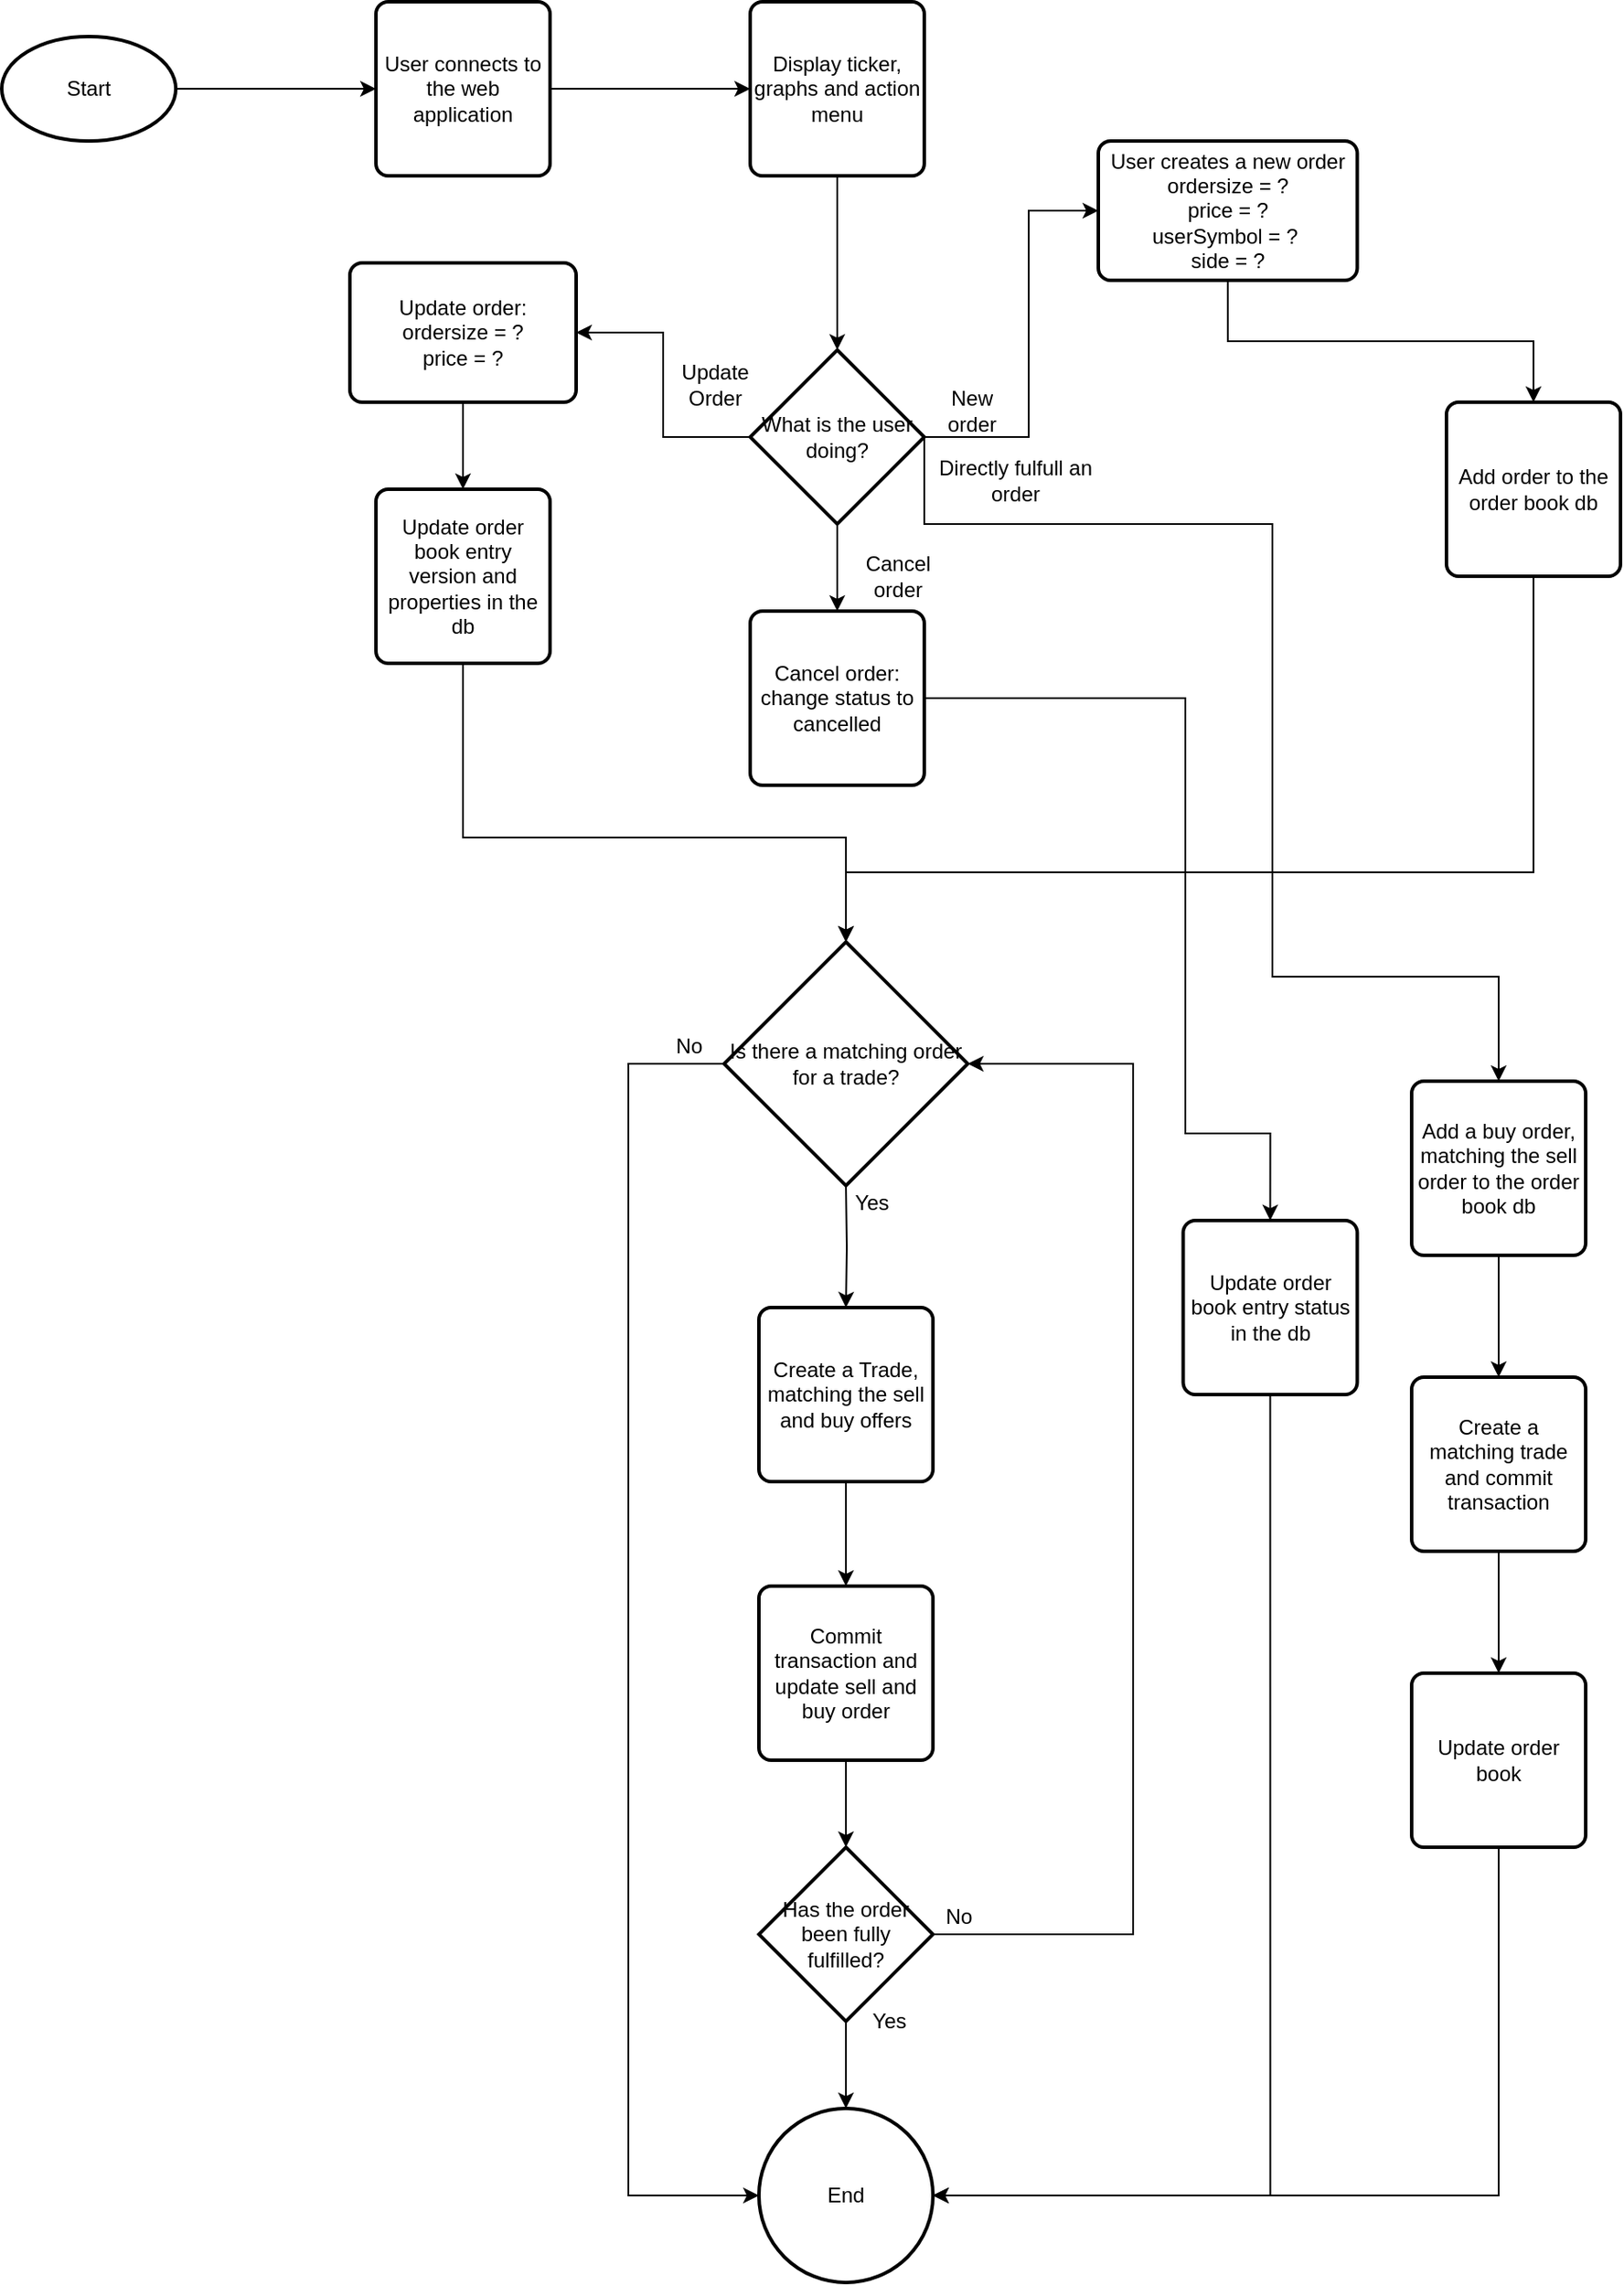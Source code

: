 <mxfile version="13.6.3" type="github" pages="2">
  <diagram name="Class Diagram" id="c9db0220-8083-56f3-ca83-edcdcd058819">
    <mxGraphModel dx="1662" dy="762" grid="1" gridSize="10" guides="1" tooltips="1" connect="1" arrows="1" fold="1" page="1" pageScale="1.5" pageWidth="826" pageHeight="1169" background="#ffffff" math="0" shadow="0">
      <root>
        <mxCell id="0" style=";html=1;" />
        <mxCell id="1" style=";html=1;" parent="0" />
        <mxCell id="uAlCHjeDoENO9t3hPxoc-18" style="edgeStyle=orthogonalEdgeStyle;rounded=0;orthogonalLoop=1;jettySize=auto;html=1;exitX=1;exitY=0.5;exitDx=0;exitDy=0;exitPerimeter=0;entryX=0;entryY=0.5;entryDx=0;entryDy=0;" edge="1" parent="1" source="UFFbLQDAGfpdhHwSyLC5-91" target="uAlCHjeDoENO9t3hPxoc-12">
          <mxGeometry relative="1" as="geometry" />
        </mxCell>
        <mxCell id="UFFbLQDAGfpdhHwSyLC5-91" value="Start" style="strokeWidth=2;html=1;shape=mxgraph.flowchart.start_1;whiteSpace=wrap;" parent="1" vertex="1">
          <mxGeometry x="130" y="90" width="100" height="60" as="geometry" />
        </mxCell>
        <mxCell id="UFFbLQDAGfpdhHwSyLC5-118" style="edgeStyle=orthogonalEdgeStyle;rounded=0;orthogonalLoop=1;jettySize=auto;html=1;exitX=0.5;exitY=1;exitDx=0;exitDy=0;entryX=0.5;entryY=0;entryDx=0;entryDy=0;" parent="1" source="UFFbLQDAGfpdhHwSyLC5-92" target="UFFbLQDAGfpdhHwSyLC5-98" edge="1">
          <mxGeometry relative="1" as="geometry" />
        </mxCell>
        <mxCell id="UFFbLQDAGfpdhHwSyLC5-92" value="User creates a new order&lt;br&gt;ordersize = ?&lt;br&gt;price = ?&lt;br&gt;userSymbol = ?&amp;nbsp;&lt;br&gt;side = ?" style="rounded=1;whiteSpace=wrap;html=1;absoluteArcSize=1;arcSize=14;strokeWidth=2;" parent="1" vertex="1">
          <mxGeometry x="760" y="150" width="148.75" height="80" as="geometry" />
        </mxCell>
        <mxCell id="UFFbLQDAGfpdhHwSyLC5-115" style="edgeStyle=orthogonalEdgeStyle;rounded=0;orthogonalLoop=1;jettySize=auto;html=1;exitX=0.5;exitY=1;exitDx=0;exitDy=0;entryX=0.5;entryY=0;entryDx=0;entryDy=0;entryPerimeter=0;" parent="1" source="UFFbLQDAGfpdhHwSyLC5-98" target="UFFbLQDAGfpdhHwSyLC5-126" edge="1">
          <mxGeometry relative="1" as="geometry">
            <mxPoint x="615" y="500" as="targetPoint" />
            <Array as="points">
              <mxPoint x="1010" y="570" />
              <mxPoint x="615" y="570" />
            </Array>
          </mxGeometry>
        </mxCell>
        <mxCell id="UFFbLQDAGfpdhHwSyLC5-98" value="Add order to the order book db" style="rounded=1;whiteSpace=wrap;html=1;absoluteArcSize=1;arcSize=14;strokeWidth=2;" parent="1" vertex="1">
          <mxGeometry x="960" y="300" width="100" height="100" as="geometry" />
        </mxCell>
        <mxCell id="UFFbLQDAGfpdhHwSyLC5-109" style="edgeStyle=orthogonalEdgeStyle;rounded=0;orthogonalLoop=1;jettySize=auto;html=1;exitX=0.5;exitY=1;exitDx=0;exitDy=0;entryX=0.5;entryY=0;entryDx=0;entryDy=0;" parent="1" source="UFFbLQDAGfpdhHwSyLC5-105" target="UFFbLQDAGfpdhHwSyLC5-108" edge="1">
          <mxGeometry relative="1" as="geometry" />
        </mxCell>
        <mxCell id="UFFbLQDAGfpdhHwSyLC5-105" value="Create a Trade, matching the sell and buy offers" style="rounded=1;whiteSpace=wrap;html=1;absoluteArcSize=1;arcSize=14;strokeWidth=2;" parent="1" vertex="1">
          <mxGeometry x="565" y="820" width="100" height="100" as="geometry" />
        </mxCell>
        <mxCell id="UFFbLQDAGfpdhHwSyLC5-131" style="edgeStyle=orthogonalEdgeStyle;rounded=0;orthogonalLoop=1;jettySize=auto;html=1;exitX=0.5;exitY=1;exitDx=0;exitDy=0;entryX=0.5;entryY=0;entryDx=0;entryDy=0;entryPerimeter=0;" parent="1" source="UFFbLQDAGfpdhHwSyLC5-108" target="UFFbLQDAGfpdhHwSyLC5-130" edge="1">
          <mxGeometry relative="1" as="geometry" />
        </mxCell>
        <mxCell id="UFFbLQDAGfpdhHwSyLC5-108" value="Commit transaction and update sell and buy order" style="rounded=1;whiteSpace=wrap;html=1;absoluteArcSize=1;arcSize=14;strokeWidth=2;" parent="1" vertex="1">
          <mxGeometry x="565" y="980" width="100" height="100" as="geometry" />
        </mxCell>
        <mxCell id="UFFbLQDAGfpdhHwSyLC5-127" style="edgeStyle=orthogonalEdgeStyle;rounded=0;orthogonalLoop=1;jettySize=auto;html=1;exitX=0.5;exitY=1;exitDx=0;exitDy=0;exitPerimeter=0;entryX=0.5;entryY=0;entryDx=0;entryDy=0;" parent="1" target="UFFbLQDAGfpdhHwSyLC5-105" edge="1">
          <mxGeometry relative="1" as="geometry">
            <mxPoint x="615" y="750" as="sourcePoint" />
          </mxGeometry>
        </mxCell>
        <mxCell id="UFFbLQDAGfpdhHwSyLC5-140" style="edgeStyle=orthogonalEdgeStyle;rounded=0;orthogonalLoop=1;jettySize=auto;html=1;exitX=0;exitY=0.5;exitDx=0;exitDy=0;exitPerimeter=0;entryX=0;entryY=0.5;entryDx=0;entryDy=0;entryPerimeter=0;" parent="1" target="UFFbLQDAGfpdhHwSyLC5-137" edge="1">
          <mxGeometry relative="1" as="geometry">
            <Array as="points">
              <mxPoint x="490" y="680" />
              <mxPoint x="490" y="1330" />
            </Array>
            <mxPoint x="545" y="680" as="sourcePoint" />
          </mxGeometry>
        </mxCell>
        <mxCell id="UFFbLQDAGfpdhHwSyLC5-126" value="Is there a matching order for a trade?" style="strokeWidth=2;html=1;shape=mxgraph.flowchart.decision;whiteSpace=wrap;" parent="1" vertex="1">
          <mxGeometry x="545" y="610" width="140" height="140" as="geometry" />
        </mxCell>
        <mxCell id="UFFbLQDAGfpdhHwSyLC5-128" value="Yes" style="text;html=1;strokeColor=none;fillColor=none;align=center;verticalAlign=middle;whiteSpace=wrap;rounded=0;" parent="1" vertex="1">
          <mxGeometry x="610" y="750" width="40" height="20" as="geometry" />
        </mxCell>
        <mxCell id="UFFbLQDAGfpdhHwSyLC5-132" style="edgeStyle=orthogonalEdgeStyle;rounded=0;orthogonalLoop=1;jettySize=auto;html=1;exitX=1;exitY=0.5;exitDx=0;exitDy=0;exitPerimeter=0;entryX=1;entryY=0.5;entryDx=0;entryDy=0;entryPerimeter=0;" parent="1" source="UFFbLQDAGfpdhHwSyLC5-130" edge="1">
          <mxGeometry relative="1" as="geometry">
            <Array as="points">
              <mxPoint x="780" y="1180" />
              <mxPoint x="780" y="680" />
            </Array>
            <mxPoint x="685" y="680" as="targetPoint" />
          </mxGeometry>
        </mxCell>
        <mxCell id="UFFbLQDAGfpdhHwSyLC5-138" style="edgeStyle=orthogonalEdgeStyle;rounded=0;orthogonalLoop=1;jettySize=auto;html=1;exitX=0.5;exitY=1;exitDx=0;exitDy=0;exitPerimeter=0;entryX=0.5;entryY=0;entryDx=0;entryDy=0;entryPerimeter=0;" parent="1" source="UFFbLQDAGfpdhHwSyLC5-130" target="UFFbLQDAGfpdhHwSyLC5-137" edge="1">
          <mxGeometry relative="1" as="geometry" />
        </mxCell>
        <mxCell id="UFFbLQDAGfpdhHwSyLC5-130" value="Has the order been fully fulfilled?" style="strokeWidth=2;html=1;shape=mxgraph.flowchart.decision;whiteSpace=wrap;" parent="1" vertex="1">
          <mxGeometry x="565" y="1130" width="100" height="100" as="geometry" />
        </mxCell>
        <mxCell id="UFFbLQDAGfpdhHwSyLC5-133" value="No" style="text;html=1;strokeColor=none;fillColor=none;align=center;verticalAlign=middle;whiteSpace=wrap;rounded=0;" parent="1" vertex="1">
          <mxGeometry x="660" y="1160" width="40" height="20" as="geometry" />
        </mxCell>
        <mxCell id="UFFbLQDAGfpdhHwSyLC5-135" value="No" style="text;html=1;strokeColor=none;fillColor=none;align=center;verticalAlign=middle;whiteSpace=wrap;rounded=0;" parent="1" vertex="1">
          <mxGeometry x="505" y="660" width="40" height="20" as="geometry" />
        </mxCell>
        <mxCell id="UFFbLQDAGfpdhHwSyLC5-137" value="End" style="strokeWidth=2;html=1;shape=mxgraph.flowchart.start_2;whiteSpace=wrap;" parent="1" vertex="1">
          <mxGeometry x="565" y="1280" width="100" height="100" as="geometry" />
        </mxCell>
        <mxCell id="UFFbLQDAGfpdhHwSyLC5-139" value="Yes" style="text;html=1;strokeColor=none;fillColor=none;align=center;verticalAlign=middle;whiteSpace=wrap;rounded=0;" parent="1" vertex="1">
          <mxGeometry x="620" y="1220" width="40" height="20" as="geometry" />
        </mxCell>
        <mxCell id="uAlCHjeDoENO9t3hPxoc-7" style="edgeStyle=orthogonalEdgeStyle;rounded=0;orthogonalLoop=1;jettySize=auto;html=1;exitX=0.5;exitY=1;exitDx=0;exitDy=0;entryX=0.5;entryY=0;entryDx=0;entryDy=0;" edge="1" parent="1" source="UFFbLQDAGfpdhHwSyLC5-141" target="UFFbLQDAGfpdhHwSyLC5-146">
          <mxGeometry relative="1" as="geometry" />
        </mxCell>
        <mxCell id="UFFbLQDAGfpdhHwSyLC5-141" value="Update order:&lt;br&gt;ordersize = ?&lt;br&gt;price = ?" style="rounded=1;whiteSpace=wrap;html=1;absoluteArcSize=1;arcSize=14;strokeWidth=2;" parent="1" vertex="1">
          <mxGeometry x="330" y="220" width="130" height="80" as="geometry" />
        </mxCell>
        <mxCell id="UFFbLQDAGfpdhHwSyLC5-144" style="edgeStyle=orthogonalEdgeStyle;rounded=0;orthogonalLoop=1;jettySize=auto;html=1;exitX=0;exitY=0.5;exitDx=0;exitDy=0;exitPerimeter=0;entryX=1;entryY=0.5;entryDx=0;entryDy=0;" parent="1" source="UFFbLQDAGfpdhHwSyLC5-142" target="UFFbLQDAGfpdhHwSyLC5-141" edge="1">
          <mxGeometry relative="1" as="geometry" />
        </mxCell>
        <mxCell id="UFFbLQDAGfpdhHwSyLC5-145" style="edgeStyle=orthogonalEdgeStyle;rounded=0;orthogonalLoop=1;jettySize=auto;html=1;exitX=1;exitY=0.5;exitDx=0;exitDy=0;exitPerimeter=0;entryX=0;entryY=0.5;entryDx=0;entryDy=0;" parent="1" source="UFFbLQDAGfpdhHwSyLC5-142" target="UFFbLQDAGfpdhHwSyLC5-92" edge="1">
          <mxGeometry relative="1" as="geometry">
            <Array as="points">
              <mxPoint x="720" y="320" />
              <mxPoint x="720" y="190" />
            </Array>
          </mxGeometry>
        </mxCell>
        <mxCell id="uAlCHjeDoENO9t3hPxoc-3" style="edgeStyle=orthogonalEdgeStyle;rounded=0;orthogonalLoop=1;jettySize=auto;html=1;exitX=0.5;exitY=1;exitDx=0;exitDy=0;exitPerimeter=0;entryX=0.5;entryY=0;entryDx=0;entryDy=0;" edge="1" parent="1" source="UFFbLQDAGfpdhHwSyLC5-142" target="uAlCHjeDoENO9t3hPxoc-1">
          <mxGeometry relative="1" as="geometry" />
        </mxCell>
        <mxCell id="uAlCHjeDoENO9t3hPxoc-29" style="edgeStyle=orthogonalEdgeStyle;rounded=0;orthogonalLoop=1;jettySize=auto;html=1;exitX=1;exitY=0.5;exitDx=0;exitDy=0;exitPerimeter=0;entryX=0.5;entryY=0;entryDx=0;entryDy=0;" edge="1" parent="1" source="UFFbLQDAGfpdhHwSyLC5-142" target="uAlCHjeDoENO9t3hPxoc-27">
          <mxGeometry relative="1" as="geometry">
            <Array as="points">
              <mxPoint x="660" y="370" />
              <mxPoint x="860" y="370" />
              <mxPoint x="860" y="630" />
              <mxPoint x="990" y="630" />
            </Array>
          </mxGeometry>
        </mxCell>
        <mxCell id="UFFbLQDAGfpdhHwSyLC5-142" value="What is the user doing?" style="strokeWidth=2;html=1;shape=mxgraph.flowchart.decision;whiteSpace=wrap;" parent="1" vertex="1">
          <mxGeometry x="560" y="270" width="100" height="100" as="geometry" />
        </mxCell>
        <mxCell id="uAlCHjeDoENO9t3hPxoc-10" style="edgeStyle=orthogonalEdgeStyle;rounded=0;orthogonalLoop=1;jettySize=auto;html=1;exitX=0.5;exitY=1;exitDx=0;exitDy=0;entryX=0.5;entryY=0;entryDx=0;entryDy=0;entryPerimeter=0;" edge="1" parent="1" source="UFFbLQDAGfpdhHwSyLC5-146" target="UFFbLQDAGfpdhHwSyLC5-126">
          <mxGeometry relative="1" as="geometry">
            <Array as="points">
              <mxPoint x="395" y="550" />
              <mxPoint x="615" y="550" />
            </Array>
          </mxGeometry>
        </mxCell>
        <mxCell id="UFFbLQDAGfpdhHwSyLC5-146" value="Update order book entry version and properties in the db" style="rounded=1;whiteSpace=wrap;html=1;absoluteArcSize=1;arcSize=14;strokeWidth=2;" parent="1" vertex="1">
          <mxGeometry x="345" y="350" width="100" height="100" as="geometry" />
        </mxCell>
        <mxCell id="UFFbLQDAGfpdhHwSyLC5-154" value="Update Order" style="text;html=1;strokeColor=none;fillColor=none;align=center;verticalAlign=middle;whiteSpace=wrap;rounded=0;" parent="1" vertex="1">
          <mxGeometry x="520" y="280" width="40" height="20" as="geometry" />
        </mxCell>
        <mxCell id="UFFbLQDAGfpdhHwSyLC5-155" value="New order" style="text;html=1;strokeColor=none;fillColor=none;align=center;verticalAlign=middle;whiteSpace=wrap;rounded=0;" parent="1" vertex="1">
          <mxGeometry x="660" y="290" width="55" height="30" as="geometry" />
        </mxCell>
        <mxCell id="uAlCHjeDoENO9t3hPxoc-36" style="edgeStyle=orthogonalEdgeStyle;rounded=0;orthogonalLoop=1;jettySize=auto;html=1;exitX=1;exitY=0.5;exitDx=0;exitDy=0;entryX=0.5;entryY=0;entryDx=0;entryDy=0;" edge="1" parent="1" source="uAlCHjeDoENO9t3hPxoc-1" target="uAlCHjeDoENO9t3hPxoc-35">
          <mxGeometry relative="1" as="geometry">
            <Array as="points">
              <mxPoint x="810" y="470" />
              <mxPoint x="810" y="720" />
              <mxPoint x="859" y="720" />
            </Array>
          </mxGeometry>
        </mxCell>
        <mxCell id="uAlCHjeDoENO9t3hPxoc-1" value="Cancel order:&lt;br&gt;change status to cancelled" style="rounded=1;whiteSpace=wrap;html=1;absoluteArcSize=1;arcSize=14;strokeWidth=2;" vertex="1" parent="1">
          <mxGeometry x="560" y="420" width="100" height="100" as="geometry" />
        </mxCell>
        <mxCell id="uAlCHjeDoENO9t3hPxoc-8" value="Cancel order" style="text;html=1;strokeColor=none;fillColor=none;align=center;verticalAlign=middle;whiteSpace=wrap;rounded=0;" vertex="1" parent="1">
          <mxGeometry x="610" y="390" width="70" height="20" as="geometry" />
        </mxCell>
        <mxCell id="uAlCHjeDoENO9t3hPxoc-16" style="edgeStyle=orthogonalEdgeStyle;rounded=0;orthogonalLoop=1;jettySize=auto;html=1;exitX=1;exitY=0.5;exitDx=0;exitDy=0;entryX=0;entryY=0.5;entryDx=0;entryDy=0;" edge="1" parent="1" source="uAlCHjeDoENO9t3hPxoc-12" target="uAlCHjeDoENO9t3hPxoc-15">
          <mxGeometry relative="1" as="geometry" />
        </mxCell>
        <mxCell id="uAlCHjeDoENO9t3hPxoc-12" value="User connects to the web application" style="rounded=1;whiteSpace=wrap;html=1;absoluteArcSize=1;arcSize=14;strokeWidth=2;" vertex="1" parent="1">
          <mxGeometry x="345" y="70" width="100" height="100" as="geometry" />
        </mxCell>
        <mxCell id="uAlCHjeDoENO9t3hPxoc-17" style="edgeStyle=orthogonalEdgeStyle;rounded=0;orthogonalLoop=1;jettySize=auto;html=1;exitX=0.5;exitY=1;exitDx=0;exitDy=0;entryX=0.5;entryY=0;entryDx=0;entryDy=0;entryPerimeter=0;" edge="1" parent="1" source="uAlCHjeDoENO9t3hPxoc-15" target="UFFbLQDAGfpdhHwSyLC5-142">
          <mxGeometry relative="1" as="geometry" />
        </mxCell>
        <mxCell id="uAlCHjeDoENO9t3hPxoc-15" value="Display ticker, graphs and action menu" style="rounded=1;whiteSpace=wrap;html=1;absoluteArcSize=1;arcSize=14;strokeWidth=2;" vertex="1" parent="1">
          <mxGeometry x="560" y="70" width="100" height="100" as="geometry" />
        </mxCell>
        <mxCell id="uAlCHjeDoENO9t3hPxoc-22" value="Directly fulfull an order" style="text;html=1;strokeColor=none;fillColor=none;align=center;verticalAlign=middle;whiteSpace=wrap;rounded=0;" vertex="1" parent="1">
          <mxGeometry x="665" y="330" width="95" height="30" as="geometry" />
        </mxCell>
        <mxCell id="uAlCHjeDoENO9t3hPxoc-30" style="edgeStyle=orthogonalEdgeStyle;rounded=0;orthogonalLoop=1;jettySize=auto;html=1;exitX=0.5;exitY=1;exitDx=0;exitDy=0;entryX=0.5;entryY=0;entryDx=0;entryDy=0;" edge="1" parent="1" source="uAlCHjeDoENO9t3hPxoc-27" target="uAlCHjeDoENO9t3hPxoc-28">
          <mxGeometry relative="1" as="geometry" />
        </mxCell>
        <mxCell id="uAlCHjeDoENO9t3hPxoc-27" value="Add a buy order, matching the sell order to the order book db" style="rounded=1;whiteSpace=wrap;html=1;absoluteArcSize=1;arcSize=14;strokeWidth=2;" vertex="1" parent="1">
          <mxGeometry x="940" y="690" width="100" height="100" as="geometry" />
        </mxCell>
        <mxCell id="uAlCHjeDoENO9t3hPxoc-32" style="edgeStyle=orthogonalEdgeStyle;rounded=0;orthogonalLoop=1;jettySize=auto;html=1;exitX=0.5;exitY=1;exitDx=0;exitDy=0;entryX=0.5;entryY=0;entryDx=0;entryDy=0;" edge="1" parent="1" source="uAlCHjeDoENO9t3hPxoc-28" target="uAlCHjeDoENO9t3hPxoc-31">
          <mxGeometry relative="1" as="geometry" />
        </mxCell>
        <mxCell id="uAlCHjeDoENO9t3hPxoc-28" value="Create a matching trade and commit transaction" style="rounded=1;whiteSpace=wrap;html=1;absoluteArcSize=1;arcSize=14;strokeWidth=2;" vertex="1" parent="1">
          <mxGeometry x="940" y="860" width="100" height="100" as="geometry" />
        </mxCell>
        <mxCell id="uAlCHjeDoENO9t3hPxoc-33" style="edgeStyle=orthogonalEdgeStyle;rounded=0;orthogonalLoop=1;jettySize=auto;html=1;exitX=0.5;exitY=1;exitDx=0;exitDy=0;entryX=1;entryY=0.5;entryDx=0;entryDy=0;entryPerimeter=0;" edge="1" parent="1" source="uAlCHjeDoENO9t3hPxoc-31" target="UFFbLQDAGfpdhHwSyLC5-137">
          <mxGeometry relative="1" as="geometry" />
        </mxCell>
        <mxCell id="uAlCHjeDoENO9t3hPxoc-31" value="Update order book" style="rounded=1;whiteSpace=wrap;html=1;absoluteArcSize=1;arcSize=14;strokeWidth=2;" vertex="1" parent="1">
          <mxGeometry x="940" y="1030" width="100" height="100" as="geometry" />
        </mxCell>
        <mxCell id="uAlCHjeDoENO9t3hPxoc-37" style="edgeStyle=orthogonalEdgeStyle;rounded=0;orthogonalLoop=1;jettySize=auto;html=1;exitX=0.5;exitY=1;exitDx=0;exitDy=0;entryX=1;entryY=0.5;entryDx=0;entryDy=0;entryPerimeter=0;" edge="1" parent="1" source="uAlCHjeDoENO9t3hPxoc-35" target="UFFbLQDAGfpdhHwSyLC5-137">
          <mxGeometry relative="1" as="geometry" />
        </mxCell>
        <mxCell id="uAlCHjeDoENO9t3hPxoc-35" value="Update order book entry status in the db" style="rounded=1;whiteSpace=wrap;html=1;absoluteArcSize=1;arcSize=14;strokeWidth=2;" vertex="1" parent="1">
          <mxGeometry x="808.75" y="770" width="100" height="100" as="geometry" />
        </mxCell>
      </root>
    </mxGraphModel>
  </diagram>
  <diagram id="gcq4Zf2nm8_5AGsRYwLd" name="ERD">
    <mxGraphModel dx="1445" dy="620" grid="1" gridSize="10" guides="1" tooltips="1" connect="1" arrows="1" fold="1" page="1" pageScale="1" pageWidth="827" pageHeight="1169" math="0" shadow="0">
      <root>
        <mxCell id="vWnngpcXVB54nkzd4caZ-0" />
        <mxCell id="vWnngpcXVB54nkzd4caZ-1" parent="vWnngpcXVB54nkzd4caZ-0" />
        <mxCell id="vWnngpcXVB54nkzd4caZ-86" value="" style="edgeStyle=entityRelationEdgeStyle;fontSize=12;html=1;endArrow=ERoneToMany;entryX=0;entryY=0.5;entryDx=0;entryDy=0;exitX=1;exitY=0.5;exitDx=0;exitDy=0;strokeColor=#000000;" parent="vWnngpcXVB54nkzd4caZ-1" source="vWnngpcXVB54nkzd4caZ-74" target="vWnngpcXVB54nkzd4caZ-33" edge="1">
          <mxGeometry width="100" height="100" relative="1" as="geometry">
            <mxPoint x="320" y="320" as="sourcePoint" />
            <mxPoint x="370" y="170" as="targetPoint" />
          </mxGeometry>
        </mxCell>
        <mxCell id="vWnngpcXVB54nkzd4caZ-60" value="trade" style="shape=table;startSize=30;container=1;collapsible=1;childLayout=tableLayout;fixedRows=1;rowLines=0;fontStyle=1;align=center;resizeLast=1;fillColor=#FFE599;strokeColor=#000000;" parent="vWnngpcXVB54nkzd4caZ-1" vertex="1">
          <mxGeometry x="90" y="80" width="200" height="210" as="geometry" />
        </mxCell>
        <mxCell id="vWnngpcXVB54nkzd4caZ-61" value="" style="shape=partialRectangle;collapsible=0;dropTarget=0;pointerEvents=0;fillColor=none;top=0;left=0;bottom=1;right=0;points=[[0,0.5],[1,0.5]];portConstraint=eastwest;strokeColor=#000000;" parent="vWnngpcXVB54nkzd4caZ-60" vertex="1">
          <mxGeometry y="30" width="200" height="30" as="geometry" />
        </mxCell>
        <mxCell id="vWnngpcXVB54nkzd4caZ-62" value="PK" style="shape=partialRectangle;connectable=0;fillColor=#FFE599;top=0;left=0;bottom=0;right=0;fontStyle=1;overflow=hidden;strokeColor=#000000;" parent="vWnngpcXVB54nkzd4caZ-61" vertex="1">
          <mxGeometry width="30" height="30" as="geometry" />
        </mxCell>
        <mxCell id="vWnngpcXVB54nkzd4caZ-63" value="id: INT AUTO_INCREMENT" style="shape=partialRectangle;connectable=0;fillColor=#FFE599;top=0;left=0;bottom=0;right=0;align=left;spacingLeft=6;fontStyle=5;overflow=hidden;strokeColor=#000000;" parent="vWnngpcXVB54nkzd4caZ-61" vertex="1">
          <mxGeometry x="30" width="170" height="30" as="geometry" />
        </mxCell>
        <mxCell id="vWnngpcXVB54nkzd4caZ-74" value="" style="shape=partialRectangle;collapsible=0;dropTarget=0;pointerEvents=0;fillColor=none;top=0;left=0;bottom=0;right=0;points=[[0,0.5],[1,0.5]];portConstraint=eastwest;strokeColor=#000000;" parent="vWnngpcXVB54nkzd4caZ-60" vertex="1">
          <mxGeometry y="60" width="200" height="30" as="geometry" />
        </mxCell>
        <mxCell id="vWnngpcXVB54nkzd4caZ-75" value="FK" style="shape=partialRectangle;connectable=0;fillColor=#FFE599;top=0;left=0;bottom=0;right=0;fontStyle=0;overflow=hidden;strokeColor=#000000;" parent="vWnngpcXVB54nkzd4caZ-74" vertex="1">
          <mxGeometry width="30" height="30" as="geometry" />
        </mxCell>
        <mxCell id="vWnngpcXVB54nkzd4caZ-76" value="buyId: INT" style="shape=partialRectangle;connectable=0;fillColor=#FFE599;top=0;left=0;bottom=0;right=0;align=left;spacingLeft=6;fontStyle=0;overflow=hidden;strokeColor=#000000;" parent="vWnngpcXVB54nkzd4caZ-74" vertex="1">
          <mxGeometry x="30" width="170" height="30" as="geometry" />
        </mxCell>
        <mxCell id="vWnngpcXVB54nkzd4caZ-78" value="" style="shape=partialRectangle;collapsible=0;dropTarget=0;pointerEvents=0;fillColor=none;top=0;left=0;bottom=0;right=0;points=[[0,0.5],[1,0.5]];portConstraint=eastwest;strokeColor=#000000;" parent="vWnngpcXVB54nkzd4caZ-60" vertex="1">
          <mxGeometry y="90" width="200" height="30" as="geometry" />
        </mxCell>
        <mxCell id="vWnngpcXVB54nkzd4caZ-79" value="FK" style="shape=partialRectangle;connectable=0;fillColor=#FFE599;top=0;left=0;bottom=0;right=0;fontStyle=0;overflow=hidden;strokeColor=#000000;" parent="vWnngpcXVB54nkzd4caZ-78" vertex="1">
          <mxGeometry width="30" height="30" as="geometry" />
        </mxCell>
        <mxCell id="vWnngpcXVB54nkzd4caZ-80" value="sellId: INT" style="shape=partialRectangle;connectable=0;fillColor=#FFE599;top=0;left=0;bottom=0;right=0;align=left;spacingLeft=6;fontStyle=0;overflow=hidden;strokeColor=#000000;" parent="vWnngpcXVB54nkzd4caZ-78" vertex="1">
          <mxGeometry x="30" width="170" height="30" as="geometry" />
        </mxCell>
        <mxCell id="vWnngpcXVB54nkzd4caZ-64" value="" style="shape=partialRectangle;collapsible=0;dropTarget=0;pointerEvents=0;fillColor=none;top=0;left=0;bottom=0;right=0;points=[[0,0.5],[1,0.5]];portConstraint=eastwest;strokeColor=#000000;" parent="vWnngpcXVB54nkzd4caZ-60" vertex="1">
          <mxGeometry y="120" width="200" height="30" as="geometry" />
        </mxCell>
        <mxCell id="vWnngpcXVB54nkzd4caZ-65" value="" style="shape=partialRectangle;connectable=0;fillColor=#FFE599;top=0;left=0;bottom=0;right=0;editable=1;overflow=hidden;strokeColor=#000000;" parent="vWnngpcXVB54nkzd4caZ-64" vertex="1">
          <mxGeometry width="30" height="30" as="geometry" />
        </mxCell>
        <mxCell id="vWnngpcXVB54nkzd4caZ-66" value="tradeTime: datetime" style="shape=partialRectangle;connectable=0;fillColor=#FFE599;top=0;left=0;bottom=0;right=0;align=left;spacingLeft=6;overflow=hidden;strokeColor=#000000;" parent="vWnngpcXVB54nkzd4caZ-64" vertex="1">
          <mxGeometry x="30" width="170" height="30" as="geometry" />
        </mxCell>
        <mxCell id="vWnngpcXVB54nkzd4caZ-67" value="" style="shape=partialRectangle;collapsible=0;dropTarget=0;pointerEvents=0;fillColor=none;top=0;left=0;bottom=0;right=0;points=[[0,0.5],[1,0.5]];portConstraint=eastwest;strokeColor=#000000;" parent="vWnngpcXVB54nkzd4caZ-60" vertex="1">
          <mxGeometry y="150" width="200" height="30" as="geometry" />
        </mxCell>
        <mxCell id="vWnngpcXVB54nkzd4caZ-68" value="" style="shape=partialRectangle;connectable=0;fillColor=#FFE599;top=0;left=0;bottom=0;right=0;editable=1;overflow=hidden;strokeColor=#000000;" parent="vWnngpcXVB54nkzd4caZ-67" vertex="1">
          <mxGeometry width="30" height="30" as="geometry" />
        </mxCell>
        <mxCell id="vWnngpcXVB54nkzd4caZ-69" value="tradePrize: decimal(10,2)" style="shape=partialRectangle;connectable=0;fillColor=#FFE599;top=0;left=0;bottom=0;right=0;align=left;spacingLeft=6;overflow=hidden;strokeColor=#000000;" parent="vWnngpcXVB54nkzd4caZ-67" vertex="1">
          <mxGeometry x="30" width="170" height="30" as="geometry" />
        </mxCell>
        <mxCell id="vWnngpcXVB54nkzd4caZ-70" value="" style="shape=partialRectangle;collapsible=0;dropTarget=0;pointerEvents=0;fillColor=none;top=0;left=0;bottom=0;right=0;points=[[0,0.5],[1,0.5]];portConstraint=eastwest;strokeColor=#000000;" parent="vWnngpcXVB54nkzd4caZ-60" vertex="1">
          <mxGeometry y="180" width="200" height="30" as="geometry" />
        </mxCell>
        <mxCell id="vWnngpcXVB54nkzd4caZ-71" value="" style="shape=partialRectangle;connectable=0;fillColor=#FFE599;top=0;left=0;bottom=0;right=0;editable=1;overflow=hidden;strokeColor=#000000;" parent="vWnngpcXVB54nkzd4caZ-70" vertex="1">
          <mxGeometry width="30" height="30" as="geometry" />
        </mxCell>
        <mxCell id="vWnngpcXVB54nkzd4caZ-72" value="tradeSize: int" style="shape=partialRectangle;connectable=0;fillColor=#FFE599;top=0;left=0;bottom=0;right=0;align=left;spacingLeft=6;overflow=hidden;strokeColor=#000000;" parent="vWnngpcXVB54nkzd4caZ-70" vertex="1">
          <mxGeometry x="30" width="170" height="30" as="geometry" />
        </mxCell>
        <mxCell id="vWnngpcXVB54nkzd4caZ-6" value="ob_order" style="shape=table;startSize=30;container=1;collapsible=1;childLayout=tableLayout;fixedRows=1;rowLines=0;fontStyle=1;align=center;resizeLast=1;fillColor=#FFE599;strokeColor=#000000;" parent="vWnngpcXVB54nkzd4caZ-1" vertex="1">
          <mxGeometry x="414" y="80" width="280" height="300" as="geometry" />
        </mxCell>
        <mxCell id="vWnngpcXVB54nkzd4caZ-33" value="" style="shape=partialRectangle;collapsible=0;dropTarget=0;pointerEvents=0;fillColor=#FFE599;top=0;left=0;bottom=1;right=0;points=[[0,0.5],[1,0.5]];portConstraint=eastwest;strokeColor=#000000;" parent="vWnngpcXVB54nkzd4caZ-6" vertex="1">
          <mxGeometry y="30" width="280" height="30" as="geometry" />
        </mxCell>
        <mxCell id="vWnngpcXVB54nkzd4caZ-34" value="PK" style="shape=partialRectangle;connectable=0;fillColor=#FFE599;top=0;left=0;bottom=0;right=0;fontStyle=1;overflow=hidden;strokeColor=#000000;" parent="vWnngpcXVB54nkzd4caZ-33" vertex="1">
          <mxGeometry width="30" height="30" as="geometry" />
        </mxCell>
        <mxCell id="vWnngpcXVB54nkzd4caZ-35" value="id INT AUTO_INCREMENT" style="shape=partialRectangle;connectable=0;fillColor=#FFE599;top=0;left=0;bottom=0;right=0;align=left;spacingLeft=6;fontStyle=5;overflow=hidden;strokeColor=#000000;" parent="vWnngpcXVB54nkzd4caZ-33" vertex="1">
          <mxGeometry x="30" width="250" height="30" as="geometry" />
        </mxCell>
        <mxCell id="vWnngpcXVB54nkzd4caZ-7" value="" style="shape=partialRectangle;collapsible=0;dropTarget=0;pointerEvents=0;fillColor=#FFE599;top=0;left=0;bottom=1;right=0;points=[[0,0.5],[1,0.5]];portConstraint=eastwest;strokeColor=#000000;" parent="vWnngpcXVB54nkzd4caZ-6" vertex="1">
          <mxGeometry y="60" width="280" height="30" as="geometry" />
        </mxCell>
        <mxCell id="vWnngpcXVB54nkzd4caZ-8" value="PK" style="shape=partialRectangle;connectable=0;fillColor=#FFE599;top=0;left=0;bottom=0;right=0;fontStyle=1;overflow=hidden;strokeColor=#000000;" parent="vWnngpcXVB54nkzd4caZ-7" vertex="1">
          <mxGeometry width="30" height="30" as="geometry" />
        </mxCell>
        <mxCell id="vWnngpcXVB54nkzd4caZ-9" value="versionId INT DEFAULT = 0" style="shape=partialRectangle;connectable=0;fillColor=#FFE599;top=0;left=0;bottom=0;right=0;align=left;spacingLeft=6;fontStyle=5;overflow=hidden;strokeColor=#000000;" parent="vWnngpcXVB54nkzd4caZ-7" vertex="1">
          <mxGeometry x="30" width="250" height="30" as="geometry" />
        </mxCell>
        <mxCell id="vWnngpcXVB54nkzd4caZ-10" value="" style="shape=partialRectangle;collapsible=0;dropTarget=0;pointerEvents=0;fillColor=#FFE599;top=0;left=0;bottom=0;right=0;points=[[0,0.5],[1,0.5]];portConstraint=eastwest;strokeColor=#000000;" parent="vWnngpcXVB54nkzd4caZ-6" vertex="1">
          <mxGeometry y="90" width="280" height="30" as="geometry" />
        </mxCell>
        <mxCell id="vWnngpcXVB54nkzd4caZ-11" value="" style="shape=partialRectangle;connectable=0;fillColor=#FFE599;top=0;left=0;bottom=0;right=0;editable=1;overflow=hidden;strokeColor=#000000;" parent="vWnngpcXVB54nkzd4caZ-10" vertex="1">
          <mxGeometry width="30" height="30" as="geometry" />
        </mxCell>
        <mxCell id="vWnngpcXVB54nkzd4caZ-12" value="symbol: varchar(8)" style="shape=partialRectangle;connectable=0;fillColor=#FFE599;top=0;left=0;bottom=0;right=0;align=left;spacingLeft=6;overflow=hidden;strokeColor=#000000;" parent="vWnngpcXVB54nkzd4caZ-10" vertex="1">
          <mxGeometry x="30" width="250" height="30" as="geometry" />
        </mxCell>
        <mxCell id="vWnngpcXVB54nkzd4caZ-13" value="" style="shape=partialRectangle;collapsible=0;dropTarget=0;pointerEvents=0;fillColor=#FFE599;top=0;left=0;bottom=0;right=0;points=[[0,0.5],[1,0.5]];portConstraint=eastwest;strokeColor=#000000;" parent="vWnngpcXVB54nkzd4caZ-6" vertex="1">
          <mxGeometry y="120" width="280" height="30" as="geometry" />
        </mxCell>
        <mxCell id="vWnngpcXVB54nkzd4caZ-14" value="" style="shape=partialRectangle;connectable=0;fillColor=#FFE599;top=0;left=0;bottom=0;right=0;editable=1;overflow=hidden;strokeColor=#000000;" parent="vWnngpcXVB54nkzd4caZ-13" vertex="1">
          <mxGeometry width="30" height="30" as="geometry" />
        </mxCell>
        <mxCell id="vWnngpcXVB54nkzd4caZ-15" value="price: decimal(10,2)" style="shape=partialRectangle;connectable=0;fillColor=#FFE599;top=0;left=0;bottom=0;right=0;align=left;spacingLeft=6;overflow=hidden;strokeColor=#000000;" parent="vWnngpcXVB54nkzd4caZ-13" vertex="1">
          <mxGeometry x="30" width="250" height="30" as="geometry" />
        </mxCell>
        <mxCell id="vWnngpcXVB54nkzd4caZ-16" value="" style="shape=partialRectangle;collapsible=0;dropTarget=0;pointerEvents=0;fillColor=#FFE599;top=0;left=0;bottom=0;right=0;points=[[0,0.5],[1,0.5]];portConstraint=eastwest;strokeColor=#000000;" parent="vWnngpcXVB54nkzd4caZ-6" vertex="1">
          <mxGeometry y="150" width="280" height="30" as="geometry" />
        </mxCell>
        <mxCell id="vWnngpcXVB54nkzd4caZ-17" value="" style="shape=partialRectangle;connectable=0;fillColor=#FFE599;top=0;left=0;bottom=0;right=0;editable=1;overflow=hidden;strokeColor=#000000;" parent="vWnngpcXVB54nkzd4caZ-16" vertex="1">
          <mxGeometry width="30" height="30" as="geometry" />
        </mxCell>
        <mxCell id="vWnngpcXVB54nkzd4caZ-18" value="ordersize:int" style="shape=partialRectangle;connectable=0;fillColor=#FFE599;top=0;left=0;bottom=0;right=0;align=left;spacingLeft=6;overflow=hidden;strokeColor=#000000;" parent="vWnngpcXVB54nkzd4caZ-16" vertex="1">
          <mxGeometry x="30" width="250" height="30" as="geometry" />
        </mxCell>
        <mxCell id="vWnngpcXVB54nkzd4caZ-37" value="" style="shape=partialRectangle;collapsible=0;dropTarget=0;pointerEvents=0;fillColor=#FFE599;top=0;left=0;bottom=0;right=0;points=[[0,0.5],[1,0.5]];portConstraint=eastwest;strokeColor=#000000;" parent="vWnngpcXVB54nkzd4caZ-6" vertex="1">
          <mxGeometry y="180" width="280" height="30" as="geometry" />
        </mxCell>
        <mxCell id="vWnngpcXVB54nkzd4caZ-38" value="" style="shape=partialRectangle;connectable=0;fillColor=#FFE599;top=0;left=0;bottom=0;right=0;editable=1;overflow=hidden;strokeColor=#000000;" parent="vWnngpcXVB54nkzd4caZ-37" vertex="1">
          <mxGeometry width="30" height="30" as="geometry" />
        </mxCell>
        <mxCell id="vWnngpcXVB54nkzd4caZ-39" value="numbermatched: int" style="shape=partialRectangle;connectable=0;fillColor=#FFE599;top=0;left=0;bottom=0;right=0;align=left;spacingLeft=6;overflow=hidden;strokeColor=#000000;" parent="vWnngpcXVB54nkzd4caZ-37" vertex="1">
          <mxGeometry x="30" width="250" height="30" as="geometry" />
        </mxCell>
        <mxCell id="vWnngpcXVB54nkzd4caZ-49" value="" style="shape=partialRectangle;collapsible=0;dropTarget=0;pointerEvents=0;fillColor=#FFE599;top=0;left=0;bottom=0;right=0;points=[[0,0.5],[1,0.5]];portConstraint=eastwest;strokeColor=#000000;" parent="vWnngpcXVB54nkzd4caZ-6" vertex="1">
          <mxGeometry y="210" width="280" height="30" as="geometry" />
        </mxCell>
        <mxCell id="vWnngpcXVB54nkzd4caZ-50" value="" style="shape=partialRectangle;connectable=0;fillColor=#FFE599;top=0;left=0;bottom=0;right=0;editable=1;overflow=hidden;strokeColor=#000000;" parent="vWnngpcXVB54nkzd4caZ-49" vertex="1">
          <mxGeometry width="30" height="30" as="geometry" />
        </mxCell>
        <mxCell id="vWnngpcXVB54nkzd4caZ-51" value="side: ENUM" style="shape=partialRectangle;connectable=0;fillColor=#FFE599;top=0;left=0;bottom=0;right=0;align=left;spacingLeft=6;overflow=hidden;strokeColor=#000000;" parent="vWnngpcXVB54nkzd4caZ-49" vertex="1">
          <mxGeometry x="30" width="250" height="30" as="geometry" />
        </mxCell>
        <mxCell id="vWnngpcXVB54nkzd4caZ-45" value="" style="shape=partialRectangle;collapsible=0;dropTarget=0;pointerEvents=0;fillColor=#FFE599;top=0;left=0;bottom=0;right=0;points=[[0,0.5],[1,0.5]];portConstraint=eastwest;strokeColor=#000000;" parent="vWnngpcXVB54nkzd4caZ-6" vertex="1">
          <mxGeometry y="240" width="280" height="30" as="geometry" />
        </mxCell>
        <mxCell id="vWnngpcXVB54nkzd4caZ-46" value="" style="shape=partialRectangle;connectable=0;fillColor=#FFE599;top=0;left=0;bottom=0;right=0;editable=1;overflow=hidden;strokeColor=#000000;" parent="vWnngpcXVB54nkzd4caZ-45" vertex="1">
          <mxGeometry width="30" height="30" as="geometry" />
        </mxCell>
        <mxCell id="vWnngpcXVB54nkzd4caZ-47" value="placedAt: datetime" style="shape=partialRectangle;connectable=0;fillColor=#FFE599;top=0;left=0;bottom=0;right=0;align=left;spacingLeft=6;overflow=hidden;strokeColor=#000000;" parent="vWnngpcXVB54nkzd4caZ-45" vertex="1">
          <mxGeometry x="30" width="250" height="30" as="geometry" />
        </mxCell>
        <mxCell id="vWnngpcXVB54nkzd4caZ-53" value="" style="shape=partialRectangle;collapsible=0;dropTarget=0;pointerEvents=0;fillColor=#FFE599;top=0;left=0;bottom=0;right=0;points=[[0,0.5],[1,0.5]];portConstraint=eastwest;strokeColor=#000000;" parent="vWnngpcXVB54nkzd4caZ-6" vertex="1">
          <mxGeometry y="270" width="280" height="30" as="geometry" />
        </mxCell>
        <mxCell id="vWnngpcXVB54nkzd4caZ-54" value="" style="shape=partialRectangle;connectable=0;fillColor=#FFE599;top=0;left=0;bottom=0;right=0;editable=1;overflow=hidden;strokeColor=#000000;" parent="vWnngpcXVB54nkzd4caZ-53" vertex="1">
          <mxGeometry width="30" height="30" as="geometry" />
        </mxCell>
        <mxCell id="vWnngpcXVB54nkzd4caZ-55" value="state: ENUM" style="shape=partialRectangle;connectable=0;fillColor=#FFE599;top=0;left=0;bottom=0;right=0;align=left;spacingLeft=6;overflow=hidden;strokeColor=#000000;" parent="vWnngpcXVB54nkzd4caZ-53" vertex="1">
          <mxGeometry x="30" width="250" height="30" as="geometry" />
        </mxCell>
        <mxCell id="vWnngpcXVB54nkzd4caZ-87" value="" style="edgeStyle=entityRelationEdgeStyle;fontSize=12;html=1;endArrow=ERoneToMany;entryX=0;entryY=0.5;entryDx=0;entryDy=0;exitX=1;exitY=0.5;exitDx=0;exitDy=0;strokeColor=#000000;" parent="vWnngpcXVB54nkzd4caZ-1" edge="1">
          <mxGeometry width="100" height="100" relative="1" as="geometry">
            <mxPoint x="290" y="180" as="sourcePoint" />
            <mxPoint x="414" y="150" as="targetPoint" />
          </mxGeometry>
        </mxCell>
      </root>
    </mxGraphModel>
  </diagram>
</mxfile>
